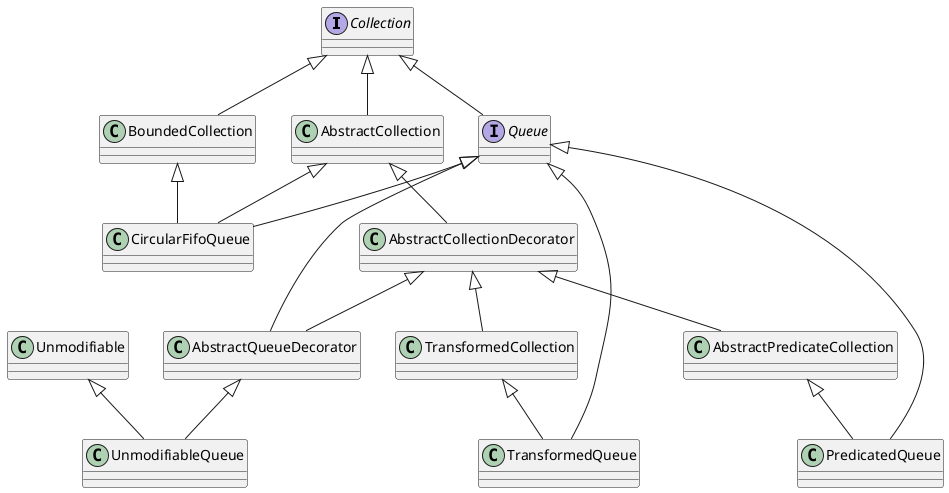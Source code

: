 @startuml

interface Collection
interface Queue

Collection  <|-- Queue
AbstractCollection  <|-- AbstractCollectionDecorator
AbstractCollectionDecorator <|-- AbstractQueueDecorator
Queue <|-- AbstractQueueDecorator

Collection <|-- AbstractCollection
AbstractCollection <|-- CircularFifoQueue
Queue <|-- CircularFifoQueue
BoundedCollection <|-- CircularFifoQueue
Collection <|-- BoundedCollection

Queue <|-- PredicatedQueue
AbstractPredicateCollection <|-- PredicatedQueue
AbstractCollectionDecorator <|-- AbstractPredicateCollection

Queue <|-- TransformedQueue
TransformedCollection <|-- TransformedQueue
AbstractCollectionDecorator <|-- TransformedCollection

AbstractQueueDecorator <|-- UnmodifiableQueue
Unmodifiable <|-- UnmodifiableQueue



@enduml